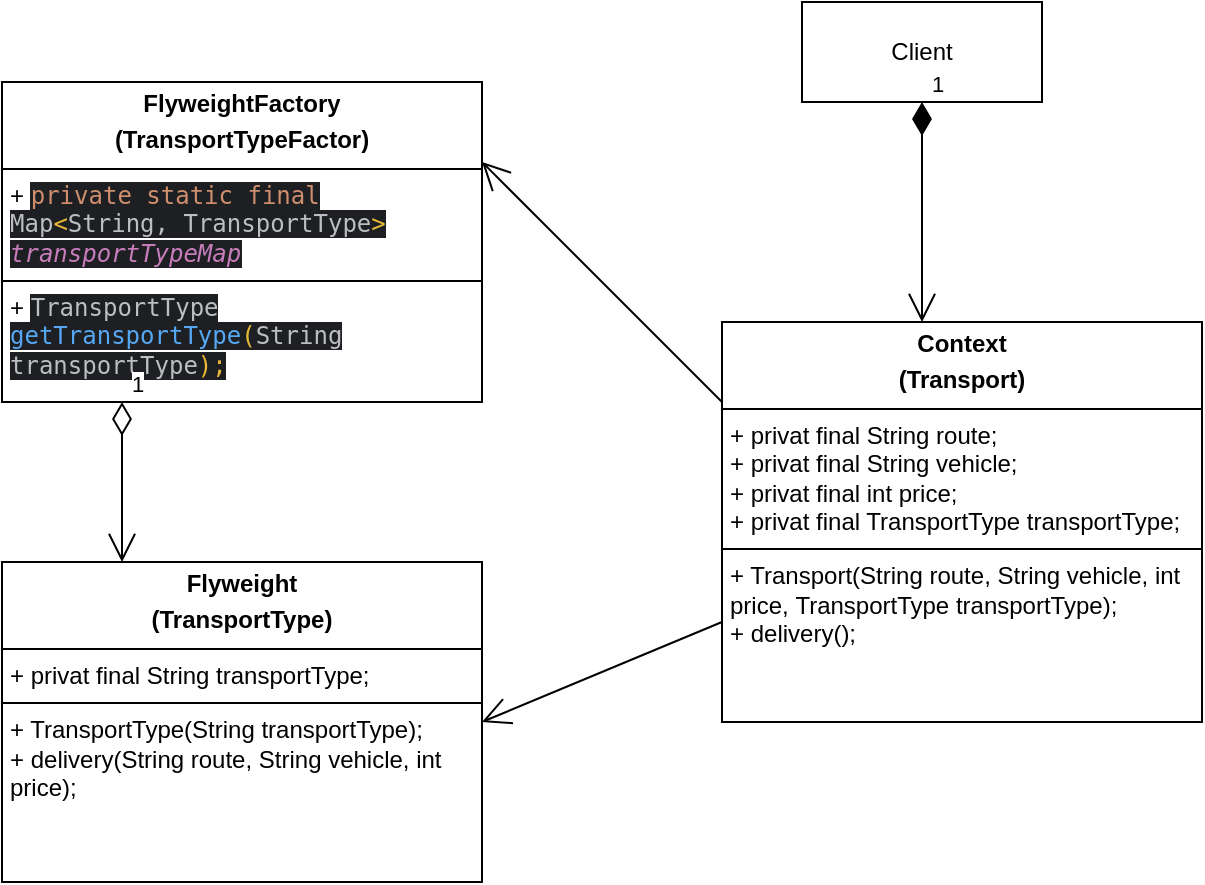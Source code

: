 <mxfile version="28.2.5">
  <diagram name="Страница — 1" id="pJzVp6GYw4_Tx71KbGP1">
    <mxGraphModel dx="1281" dy="562" grid="1" gridSize="10" guides="1" tooltips="1" connect="1" arrows="1" fold="1" page="1" pageScale="1" pageWidth="1169" pageHeight="827" math="0" shadow="0">
      <root>
        <mxCell id="0" />
        <mxCell id="1" parent="0" />
        <mxCell id="-ahkWSV_0hNtq3BK-a6--1" value="&lt;p style=&quot;margin:0px;margin-top:4px;text-align:center;&quot;&gt;&lt;b&gt;Context&lt;/b&gt;&lt;/p&gt;&lt;p style=&quot;margin:0px;margin-top:4px;text-align:center;&quot;&gt;&lt;b&gt;(Transport)&lt;/b&gt;&lt;/p&gt;&lt;hr size=&quot;1&quot; style=&quot;border-style:solid;&quot;&gt;&lt;p style=&quot;margin:0px;margin-left:4px;&quot;&gt;+ privat final String route;&lt;/p&gt;&lt;p style=&quot;margin:0px;margin-left:4px;&quot;&gt;+ privat final String vehicle;&lt;/p&gt;&lt;p style=&quot;margin:0px;margin-left:4px;&quot;&gt;+ privat final int price;&lt;/p&gt;&lt;p style=&quot;margin:0px;margin-left:4px;&quot;&gt;+ privat final TransportType transportType;&lt;/p&gt;&lt;hr size=&quot;1&quot; style=&quot;border-style:solid;&quot;&gt;&lt;p style=&quot;margin:0px;margin-left:4px;&quot;&gt;+ Transport(&lt;span style=&quot;background-color: transparent; color: light-dark(rgb(0, 0, 0), rgb(255, 255, 255));&quot;&gt;String route,&amp;nbsp;&lt;/span&gt;&lt;span style=&quot;background-color: transparent; color: light-dark(rgb(0, 0, 0), rgb(255, 255, 255));&quot;&gt;String vehicle,&amp;nbsp;&lt;/span&gt;&lt;span style=&quot;background-color: transparent; color: light-dark(rgb(0, 0, 0), rgb(255, 255, 255));&quot;&gt;int price,&amp;nbsp;&lt;/span&gt;&lt;span style=&quot;background-color: transparent; color: light-dark(rgb(0, 0, 0), rgb(255, 255, 255));&quot;&gt;TransportType transportType&lt;/span&gt;&lt;span style=&quot;background-color: transparent; color: light-dark(rgb(0, 0, 0), rgb(255, 255, 255));&quot;&gt;);&lt;/span&gt;&lt;/p&gt;&lt;p style=&quot;margin:0px;margin-left:4px;&quot;&gt;&lt;span style=&quot;background-color: transparent; color: light-dark(rgb(0, 0, 0), rgb(255, 255, 255));&quot;&gt;+ delivery();&lt;/span&gt;&lt;/p&gt;" style="verticalAlign=top;align=left;overflow=fill;html=1;whiteSpace=wrap;" vertex="1" parent="1">
          <mxGeometry x="560" y="240" width="240" height="200" as="geometry" />
        </mxCell>
        <mxCell id="-ahkWSV_0hNtq3BK-a6--2" value="&lt;p style=&quot;margin:0px;margin-top:4px;text-align:center;&quot;&gt;&lt;b&gt;FlyweightFactory&lt;/b&gt;&lt;/p&gt;&lt;p style=&quot;margin:0px;margin-top:4px;text-align:center;&quot;&gt;&lt;b&gt;(TransportTypeFactor)&lt;/b&gt;&lt;/p&gt;&lt;hr size=&quot;1&quot; style=&quot;border-style:solid;&quot;&gt;&lt;p style=&quot;margin:0px;margin-left:4px;&quot;&gt;+&amp;nbsp;&lt;span style=&quot;font-family: &amp;quot;JetBrains Mono&amp;quot;, monospace; background-color: rgb(30, 31, 34); color: rgb(207, 142, 109);&quot;&gt;private static final &lt;/span&gt;&lt;span style=&quot;font-family: &amp;quot;JetBrains Mono&amp;quot;, monospace; background-color: rgb(30, 31, 34); color: rgb(188, 190, 196);&quot;&gt;Map&lt;/span&gt;&lt;span style=&quot;font-family: &amp;quot;JetBrains Mono&amp;quot;, monospace; background-color: rgb(30, 31, 34); color: rgb(232, 186, 54);&quot;&gt;&amp;lt;&lt;/span&gt;&lt;span style=&quot;font-family: &amp;quot;JetBrains Mono&amp;quot;, monospace; background-color: rgb(30, 31, 34); color: rgb(188, 190, 196);&quot;&gt;String, TransportType&lt;/span&gt;&lt;span style=&quot;font-family: &amp;quot;JetBrains Mono&amp;quot;, monospace; background-color: rgb(30, 31, 34); color: rgb(232, 186, 54);&quot;&gt;&amp;gt; &lt;/span&gt;&lt;span style=&quot;font-family: &amp;quot;JetBrains Mono&amp;quot;, monospace; background-color: rgb(30, 31, 34); color: rgb(199, 125, 187); font-style: italic;&quot;&gt;transportTypeMap&lt;/span&gt;&lt;/p&gt;&lt;hr size=&quot;1&quot; style=&quot;border-style:solid;&quot;&gt;&lt;p style=&quot;margin:0px;margin-left:4px;&quot;&gt;+&amp;nbsp;&lt;span style=&quot;font-family: &amp;quot;JetBrains Mono&amp;quot;, monospace; background-color: rgb(30, 31, 34); color: rgb(188, 190, 196);&quot;&gt;TransportType &lt;/span&gt;&lt;span style=&quot;font-family: &amp;quot;JetBrains Mono&amp;quot;, monospace; background-color: rgb(30, 31, 34); color: rgb(86, 168, 245);&quot;&gt;getTransportType&lt;/span&gt;&lt;span style=&quot;font-family: &amp;quot;JetBrains Mono&amp;quot;, monospace; background-color: rgb(30, 31, 34); color: rgb(232, 186, 54);&quot;&gt;(&lt;/span&gt;&lt;span style=&quot;font-family: &amp;quot;JetBrains Mono&amp;quot;, monospace; background-color: rgb(30, 31, 34); color: rgb(188, 190, 196);&quot;&gt;String transportType&lt;/span&gt;&lt;span style=&quot;font-family: &amp;quot;JetBrains Mono&amp;quot;, monospace; background-color: rgb(30, 31, 34); color: rgb(232, 186, 54);&quot;&gt;);&lt;/span&gt;&lt;/p&gt;" style="verticalAlign=top;align=left;overflow=fill;html=1;whiteSpace=wrap;" vertex="1" parent="1">
          <mxGeometry x="200" y="120" width="240" height="160" as="geometry" />
        </mxCell>
        <mxCell id="-ahkWSV_0hNtq3BK-a6--3" value="&lt;p style=&quot;margin:0px;margin-top:4px;text-align:center;&quot;&gt;&lt;b&gt;Flyweight&lt;/b&gt;&lt;/p&gt;&lt;p style=&quot;margin:0px;margin-top:4px;text-align:center;&quot;&gt;&lt;b&gt;(TransportType)&lt;/b&gt;&lt;/p&gt;&lt;hr size=&quot;1&quot; style=&quot;border-style:solid;&quot;&gt;&lt;p style=&quot;margin:0px;margin-left:4px;&quot;&gt;+&amp;nbsp;&lt;span style=&quot;background-color: transparent; color: light-dark(rgb(0, 0, 0), rgb(255, 255, 255));&quot;&gt;privat final String transportType;&lt;/span&gt;&lt;/p&gt;&lt;hr size=&quot;1&quot; style=&quot;border-style:solid;&quot;&gt;&lt;p style=&quot;margin:0px;margin-left:4px;&quot;&gt;+ TransportType(String transportType);&lt;/p&gt;&lt;p style=&quot;margin:0px;margin-left:4px;&quot;&gt;+ delivery(&lt;span style=&quot;background-color: transparent; color: light-dark(rgb(0, 0, 0), rgb(255, 255, 255));&quot;&gt;String route,&amp;nbsp;&lt;/span&gt;&lt;span style=&quot;background-color: transparent; color: light-dark(rgb(0, 0, 0), rgb(255, 255, 255));&quot;&gt;String vehicle,&amp;nbsp;&lt;/span&gt;&lt;span style=&quot;background-color: transparent; color: light-dark(rgb(0, 0, 0), rgb(255, 255, 255));&quot;&gt;int price&lt;/span&gt;&lt;span style=&quot;background-color: transparent; color: light-dark(rgb(0, 0, 0), rgb(255, 255, 255));&quot;&gt;);&lt;/span&gt;&lt;/p&gt;" style="verticalAlign=top;align=left;overflow=fill;html=1;whiteSpace=wrap;" vertex="1" parent="1">
          <mxGeometry x="200" y="360" width="240" height="160" as="geometry" />
        </mxCell>
        <mxCell id="-ahkWSV_0hNtq3BK-a6--4" value="Client" style="html=1;whiteSpace=wrap;" vertex="1" parent="1">
          <mxGeometry x="600" y="80" width="120" height="50" as="geometry" />
        </mxCell>
        <mxCell id="-ahkWSV_0hNtq3BK-a6--6" value="1" style="endArrow=open;html=1;endSize=12;startArrow=diamondThin;startSize=14;startFill=0;edgeStyle=orthogonalEdgeStyle;align=left;verticalAlign=bottom;rounded=0;entryX=0.25;entryY=0;entryDx=0;entryDy=0;exitX=0.25;exitY=1;exitDx=0;exitDy=0;" edge="1" parent="1" source="-ahkWSV_0hNtq3BK-a6--2" target="-ahkWSV_0hNtq3BK-a6--3">
          <mxGeometry x="-1" y="3" relative="1" as="geometry">
            <mxPoint x="500" y="290" as="sourcePoint" />
            <mxPoint x="660" y="290" as="targetPoint" />
          </mxGeometry>
        </mxCell>
        <mxCell id="-ahkWSV_0hNtq3BK-a6--7" value="1" style="endArrow=open;html=1;endSize=12;startArrow=diamondThin;startSize=14;startFill=1;edgeStyle=orthogonalEdgeStyle;align=left;verticalAlign=bottom;rounded=0;exitX=0.5;exitY=1;exitDx=0;exitDy=0;" edge="1" parent="1" source="-ahkWSV_0hNtq3BK-a6--4">
          <mxGeometry x="-1" y="3" relative="1" as="geometry">
            <mxPoint x="500" y="290" as="sourcePoint" />
            <mxPoint x="660" y="240" as="targetPoint" />
          </mxGeometry>
        </mxCell>
        <mxCell id="-ahkWSV_0hNtq3BK-a6--8" value="" style="endArrow=open;endFill=1;endSize=12;html=1;rounded=0;entryX=1;entryY=0.25;entryDx=0;entryDy=0;exitX=0;exitY=0.2;exitDx=0;exitDy=0;exitPerimeter=0;" edge="1" parent="1" source="-ahkWSV_0hNtq3BK-a6--1" target="-ahkWSV_0hNtq3BK-a6--2">
          <mxGeometry width="160" relative="1" as="geometry">
            <mxPoint x="500" y="290" as="sourcePoint" />
            <mxPoint x="660" y="290" as="targetPoint" />
          </mxGeometry>
        </mxCell>
        <mxCell id="-ahkWSV_0hNtq3BK-a6--9" value="" style="endArrow=open;endFill=1;endSize=12;html=1;rounded=0;entryX=1;entryY=0.5;entryDx=0;entryDy=0;exitX=0;exitY=0.75;exitDx=0;exitDy=0;" edge="1" parent="1" source="-ahkWSV_0hNtq3BK-a6--1" target="-ahkWSV_0hNtq3BK-a6--3">
          <mxGeometry width="160" relative="1" as="geometry">
            <mxPoint x="890" y="650" as="sourcePoint" />
            <mxPoint x="770" y="530" as="targetPoint" />
          </mxGeometry>
        </mxCell>
      </root>
    </mxGraphModel>
  </diagram>
</mxfile>

